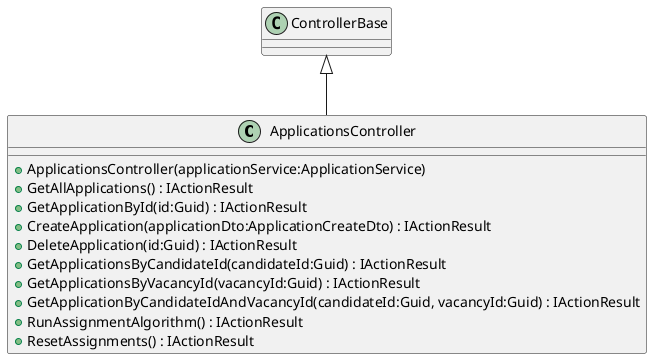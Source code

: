 @startuml
class ApplicationsController {
    + ApplicationsController(applicationService:ApplicationService)
    + GetAllApplications() : IActionResult
    + GetApplicationById(id:Guid) : IActionResult
    + CreateApplication(applicationDto:ApplicationCreateDto) : IActionResult
    + DeleteApplication(id:Guid) : IActionResult
    + GetApplicationsByCandidateId(candidateId:Guid) : IActionResult
    + GetApplicationsByVacancyId(vacancyId:Guid) : IActionResult
    + GetApplicationByCandidateIdAndVacancyId(candidateId:Guid, vacancyId:Guid) : IActionResult
    + RunAssignmentAlgorithm() : IActionResult
    + ResetAssignments() : IActionResult
}
ControllerBase <|-- ApplicationsController
@enduml

